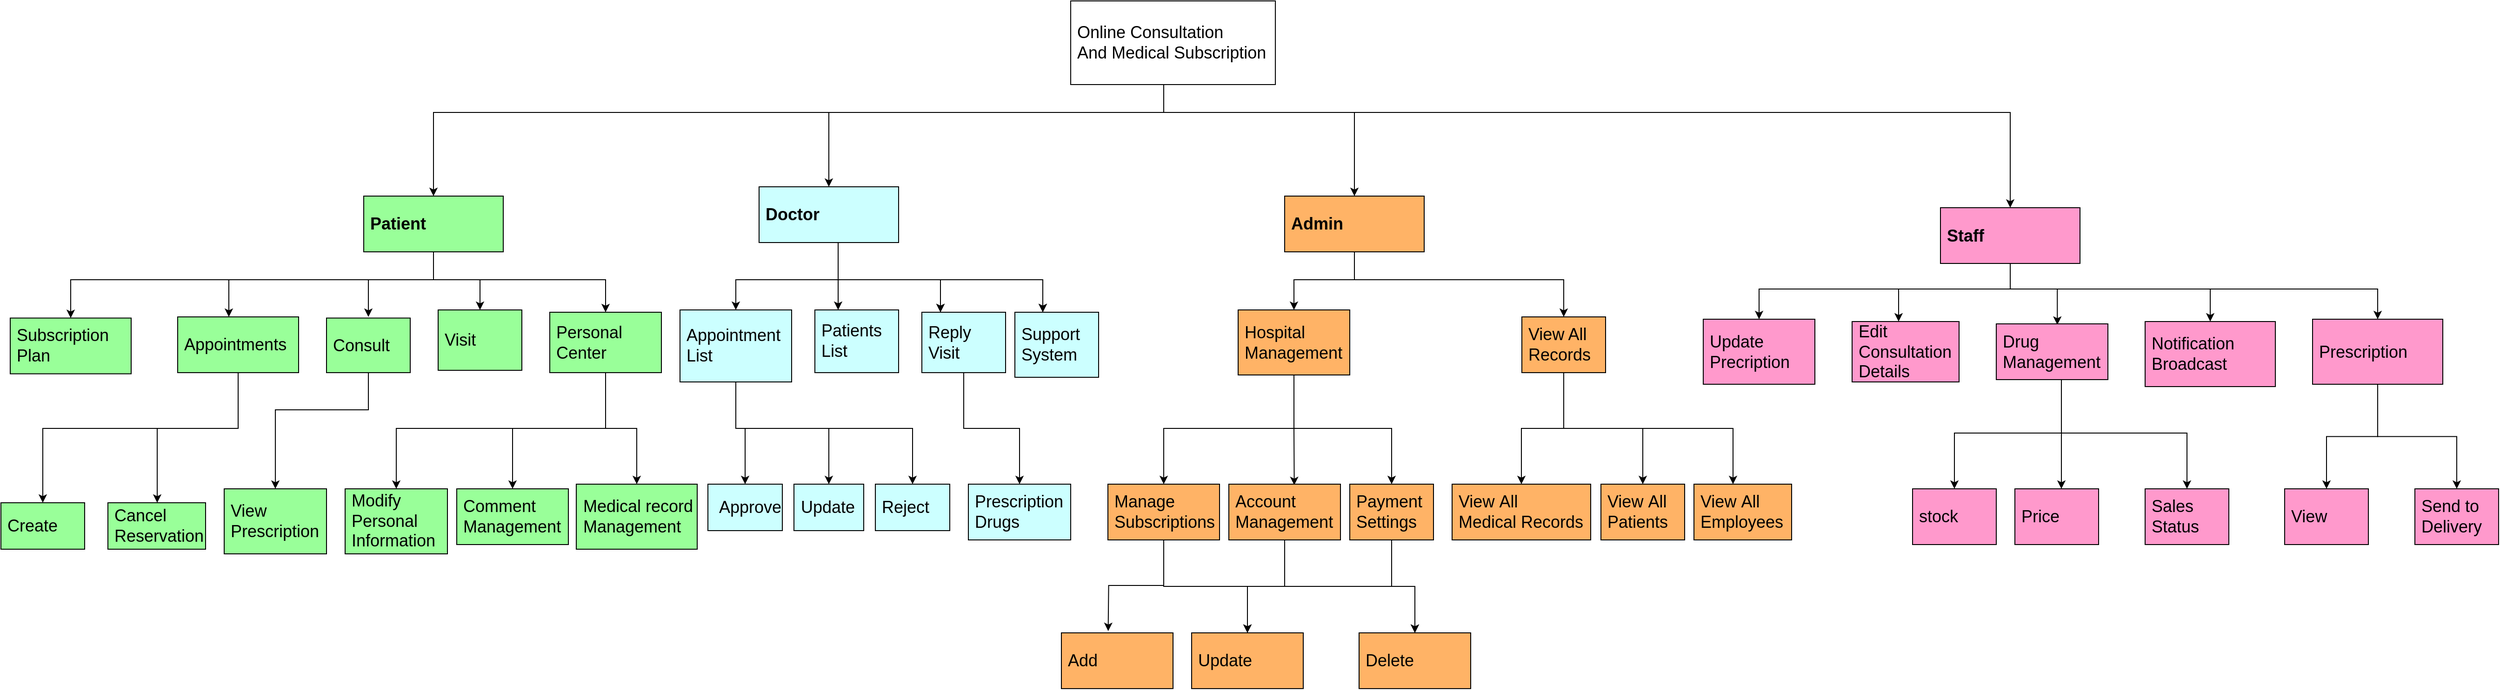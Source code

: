 <mxfile version="20.6.2" type="device"><diagram id="l-Av1DKGfHwBr8O6dY_5" name="第 1 页"><mxGraphModel dx="2896" dy="862" grid="1" gridSize="10" guides="1" tooltips="1" connect="1" arrows="1" fold="1" page="1" pageScale="1" pageWidth="827" pageHeight="1169" math="1" shadow="0"><root><mxCell id="0"/><mxCell id="1" parent="0"/><mxCell id="kLbPaPrknFJaH9j2vubA-74" style="edgeStyle=orthogonalEdgeStyle;rounded=0;orthogonalLoop=1;jettySize=auto;html=1;entryX=0.5;entryY=0;entryDx=0;entryDy=0;fontSize=18;align=left;spacingLeft=5;" parent="1" source="kLbPaPrknFJaH9j2vubA-1" target="kLbPaPrknFJaH9j2vubA-2" edge="1"><mxGeometry relative="1" as="geometry"><Array as="points"><mxPoint x="980" y="140"/><mxPoint x="195" y="140"/></Array></mxGeometry></mxCell><mxCell id="kLbPaPrknFJaH9j2vubA-75" style="edgeStyle=orthogonalEdgeStyle;rounded=0;orthogonalLoop=1;jettySize=auto;html=1;fontSize=18;align=left;spacingLeft=5;" parent="1" source="kLbPaPrknFJaH9j2vubA-1" target="kLbPaPrknFJaH9j2vubA-13" edge="1"><mxGeometry relative="1" as="geometry"><Array as="points"><mxPoint x="980" y="140"/><mxPoint x="620" y="140"/></Array></mxGeometry></mxCell><mxCell id="kLbPaPrknFJaH9j2vubA-76" style="edgeStyle=orthogonalEdgeStyle;rounded=0;orthogonalLoop=1;jettySize=auto;html=1;entryX=0.5;entryY=0;entryDx=0;entryDy=0;fontSize=18;align=left;spacingLeft=5;" parent="1" source="kLbPaPrknFJaH9j2vubA-1" target="kLbPaPrknFJaH9j2vubA-12" edge="1"><mxGeometry relative="1" as="geometry"><Array as="points"><mxPoint x="980" y="140"/><mxPoint x="1185" y="140"/></Array></mxGeometry></mxCell><mxCell id="kLbPaPrknFJaH9j2vubA-77" style="edgeStyle=orthogonalEdgeStyle;rounded=0;orthogonalLoop=1;jettySize=auto;html=1;entryX=0.5;entryY=0;entryDx=0;entryDy=0;fontSize=18;align=left;spacingLeft=5;" parent="1" source="kLbPaPrknFJaH9j2vubA-1" target="kLbPaPrknFJaH9j2vubA-11" edge="1"><mxGeometry relative="1" as="geometry"><Array as="points"><mxPoint x="980" y="140"/><mxPoint x="1890" y="140"/></Array></mxGeometry></mxCell><mxCell id="kLbPaPrknFJaH9j2vubA-1" value="&lt;font style=&quot;font-size: 18px;&quot;&gt;Online Consultation &lt;br&gt;And Medical Subscription&lt;/font&gt;" style="rounded=0;whiteSpace=wrap;html=1;align=left;spacingLeft=5;" parent="1" vertex="1"><mxGeometry x="880" y="20" width="220" height="90" as="geometry"/></mxCell><mxCell id="kLbPaPrknFJaH9j2vubA-68" style="edgeStyle=orthogonalEdgeStyle;rounded=0;orthogonalLoop=1;jettySize=auto;html=1;fontSize=18;align=left;spacingLeft=5;fillColor=#99FF99;" parent="1" source="kLbPaPrknFJaH9j2vubA-2" target="kLbPaPrknFJaH9j2vubA-36" edge="1"><mxGeometry relative="1" as="geometry"><Array as="points"><mxPoint x="195" y="320"/><mxPoint x="-25" y="320"/></Array></mxGeometry></mxCell><mxCell id="kLbPaPrknFJaH9j2vubA-69" style="edgeStyle=orthogonalEdgeStyle;rounded=0;orthogonalLoop=1;jettySize=auto;html=1;fontSize=18;align=left;spacingLeft=5;fillColor=#99FF99;" parent="1" source="kLbPaPrknFJaH9j2vubA-2" edge="1"><mxGeometry relative="1" as="geometry"><Array as="points"><mxPoint x="195" y="320"/><mxPoint x="125" y="320"/></Array><mxPoint x="125" y="360" as="targetPoint"/></mxGeometry></mxCell><mxCell id="kLbPaPrknFJaH9j2vubA-70" style="edgeStyle=orthogonalEdgeStyle;rounded=0;orthogonalLoop=1;jettySize=auto;html=1;entryX=0.5;entryY=0;entryDx=0;entryDy=0;fontSize=18;align=left;spacingLeft=5;fillColor=#99FF99;" parent="1" source="kLbPaPrknFJaH9j2vubA-2" target="kLbPaPrknFJaH9j2vubA-17" edge="1"><mxGeometry relative="1" as="geometry"><Array as="points"><mxPoint x="195" y="320"/><mxPoint x="245" y="320"/></Array></mxGeometry></mxCell><mxCell id="kLbPaPrknFJaH9j2vubA-71" style="edgeStyle=orthogonalEdgeStyle;rounded=0;orthogonalLoop=1;jettySize=auto;html=1;fontSize=18;align=left;spacingLeft=5;fillColor=#99FF99;" parent="1" source="kLbPaPrknFJaH9j2vubA-2" target="kLbPaPrknFJaH9j2vubA-18" edge="1"><mxGeometry relative="1" as="geometry"><Array as="points"><mxPoint x="195" y="320"/><mxPoint x="380" y="320"/></Array></mxGeometry></mxCell><mxCell id="tvXOv0wC0eIWrL4pnnxI-4" style="edgeStyle=orthogonalEdgeStyle;rounded=0;orthogonalLoop=1;jettySize=auto;html=1;fillColor=#99FF99;" edge="1" parent="1" source="kLbPaPrknFJaH9j2vubA-2" target="tvXOv0wC0eIWrL4pnnxI-3"><mxGeometry relative="1" as="geometry"><Array as="points"><mxPoint x="195" y="320"/><mxPoint x="-195" y="320"/></Array></mxGeometry></mxCell><mxCell id="kLbPaPrknFJaH9j2vubA-2" value="&lt;span style=&quot;font-size: 18px;&quot;&gt;&lt;b&gt;Patient&lt;/b&gt;&lt;/span&gt;" style="rounded=0;whiteSpace=wrap;html=1;align=left;spacingLeft=5;fillColor=#99FF99;" parent="1" vertex="1"><mxGeometry x="120" y="230" width="150" height="60" as="geometry"/></mxCell><mxCell id="kLbPaPrknFJaH9j2vubA-60" style="edgeStyle=orthogonalEdgeStyle;rounded=0;orthogonalLoop=1;jettySize=auto;html=1;fontSize=18;align=left;spacingLeft=5;fillColor=#FF99CC;" parent="1" source="kLbPaPrknFJaH9j2vubA-11" target="kLbPaPrknFJaH9j2vubA-26" edge="1"><mxGeometry relative="1" as="geometry"><Array as="points"><mxPoint x="1890" y="330"/><mxPoint x="2105" y="330"/></Array></mxGeometry></mxCell><mxCell id="kLbPaPrknFJaH9j2vubA-87" style="edgeStyle=orthogonalEdgeStyle;rounded=0;orthogonalLoop=1;jettySize=auto;html=1;entryX=0.547;entryY=0.016;entryDx=0;entryDy=0;entryPerimeter=0;fontSize=18;fillColor=#FF99CC;" parent="1" source="kLbPaPrknFJaH9j2vubA-11" target="kLbPaPrknFJaH9j2vubA-23" edge="1"><mxGeometry relative="1" as="geometry"><Array as="points"><mxPoint x="1890" y="330"/><mxPoint x="1941" y="330"/></Array></mxGeometry></mxCell><mxCell id="kLbPaPrknFJaH9j2vubA-88" style="edgeStyle=orthogonalEdgeStyle;rounded=0;orthogonalLoop=1;jettySize=auto;html=1;fontSize=18;fillColor=#FF99CC;" parent="1" source="kLbPaPrknFJaH9j2vubA-11" target="kLbPaPrknFJaH9j2vubA-25" edge="1"><mxGeometry relative="1" as="geometry"><Array as="points"><mxPoint x="1890" y="330"/><mxPoint x="1770" y="330"/></Array></mxGeometry></mxCell><mxCell id="tvXOv0wC0eIWrL4pnnxI-19" style="edgeStyle=orthogonalEdgeStyle;rounded=0;orthogonalLoop=1;jettySize=auto;html=1;fontSize=18;fillColor=#FF99CC;" edge="1" parent="1" source="kLbPaPrknFJaH9j2vubA-11" target="tvXOv0wC0eIWrL4pnnxI-14"><mxGeometry relative="1" as="geometry"><Array as="points"><mxPoint x="1890" y="330"/><mxPoint x="2285" y="330"/></Array></mxGeometry></mxCell><mxCell id="tvXOv0wC0eIWrL4pnnxI-21" style="edgeStyle=orthogonalEdgeStyle;rounded=0;orthogonalLoop=1;jettySize=auto;html=1;entryX=0.5;entryY=0;entryDx=0;entryDy=0;fontSize=18;fillColor=#FF99CC;" edge="1" parent="1" source="kLbPaPrknFJaH9j2vubA-11" target="tvXOv0wC0eIWrL4pnnxI-20"><mxGeometry relative="1" as="geometry"><Array as="points"><mxPoint x="1890" y="330"/><mxPoint x="1620" y="330"/></Array></mxGeometry></mxCell><mxCell id="kLbPaPrknFJaH9j2vubA-11" value="&lt;font style=&quot;font-size: 18px;&quot;&gt;&lt;b&gt;Staff&lt;/b&gt;&lt;/font&gt;" style="rounded=0;whiteSpace=wrap;html=1;align=left;spacingLeft=5;fillColor=#FF99CC;" parent="1" vertex="1"><mxGeometry x="1815" y="242.5" width="150" height="60" as="geometry"/></mxCell><mxCell id="kLbPaPrknFJaH9j2vubA-48" style="edgeStyle=orthogonalEdgeStyle;rounded=0;orthogonalLoop=1;jettySize=auto;html=1;entryX=0.5;entryY=0;entryDx=0;entryDy=0;fontSize=18;align=left;spacingLeft=5;fillColor=#FFB366;" parent="1" source="kLbPaPrknFJaH9j2vubA-12" target="kLbPaPrknFJaH9j2vubA-27" edge="1"><mxGeometry relative="1" as="geometry"><Array as="points"><mxPoint x="1185" y="320"/><mxPoint x="1120" y="320"/></Array></mxGeometry></mxCell><mxCell id="kLbPaPrknFJaH9j2vubA-49" style="edgeStyle=orthogonalEdgeStyle;rounded=0;orthogonalLoop=1;jettySize=auto;html=1;entryX=0.5;entryY=0;entryDx=0;entryDy=0;fontSize=18;align=left;spacingLeft=5;fillColor=#FFB366;" parent="1" source="kLbPaPrknFJaH9j2vubA-12" target="kLbPaPrknFJaH9j2vubA-24" edge="1"><mxGeometry relative="1" as="geometry"><Array as="points"><mxPoint x="1185" y="320"/><mxPoint x="1410" y="320"/></Array></mxGeometry></mxCell><mxCell id="kLbPaPrknFJaH9j2vubA-12" value="&lt;span style=&quot;font-size: 18px;&quot;&gt;&lt;b&gt;Admin&lt;/b&gt;&lt;/span&gt;" style="rounded=0;whiteSpace=wrap;html=1;align=left;spacingLeft=5;fillColor=#FFB366;" parent="1" vertex="1"><mxGeometry x="1110" y="230" width="150" height="60" as="geometry"/></mxCell><mxCell id="kLbPaPrknFJaH9j2vubA-61" style="edgeStyle=orthogonalEdgeStyle;rounded=0;orthogonalLoop=1;jettySize=auto;html=1;fontSize=18;align=left;spacingLeft=5;fillColor=#CCFFFF;" parent="1" source="kLbPaPrknFJaH9j2vubA-13" target="kLbPaPrknFJaH9j2vubA-39" edge="1"><mxGeometry relative="1" as="geometry"><Array as="points"><mxPoint x="630" y="320"/><mxPoint x="850" y="320"/></Array></mxGeometry></mxCell><mxCell id="kLbPaPrknFJaH9j2vubA-62" style="edgeStyle=orthogonalEdgeStyle;rounded=0;orthogonalLoop=1;jettySize=auto;html=1;fontSize=18;align=left;spacingLeft=5;fillColor=#CCFFFF;" parent="1" source="kLbPaPrknFJaH9j2vubA-13" target="kLbPaPrknFJaH9j2vubA-22" edge="1"><mxGeometry relative="1" as="geometry"><Array as="points"><mxPoint x="630" y="320"/><mxPoint x="740" y="320"/></Array></mxGeometry></mxCell><mxCell id="kLbPaPrknFJaH9j2vubA-63" style="edgeStyle=orthogonalEdgeStyle;rounded=0;orthogonalLoop=1;jettySize=auto;html=1;fontSize=18;align=left;spacingLeft=5;fillColor=#CCFFFF;" parent="1" source="kLbPaPrknFJaH9j2vubA-13" target="kLbPaPrknFJaH9j2vubA-21" edge="1"><mxGeometry relative="1" as="geometry"><Array as="points"><mxPoint x="630" y="300"/><mxPoint x="630" y="300"/></Array></mxGeometry></mxCell><mxCell id="kLbPaPrknFJaH9j2vubA-64" style="edgeStyle=orthogonalEdgeStyle;rounded=0;orthogonalLoop=1;jettySize=auto;html=1;fontSize=18;align=left;spacingLeft=5;fillColor=#CCFFFF;" parent="1" source="kLbPaPrknFJaH9j2vubA-13" target="kLbPaPrknFJaH9j2vubA-19" edge="1"><mxGeometry relative="1" as="geometry"><Array as="points"><mxPoint x="630" y="320"/><mxPoint x="520" y="320"/></Array></mxGeometry></mxCell><mxCell id="kLbPaPrknFJaH9j2vubA-13" value="&lt;span style=&quot;font-size: 18px;&quot;&gt;&lt;b&gt;Doctor&lt;/b&gt;&lt;/span&gt;" style="rounded=0;whiteSpace=wrap;html=1;align=left;spacingLeft=5;fillColor=#CCFFFF;" parent="1" vertex="1"><mxGeometry x="545" y="220" width="150" height="60" as="geometry"/></mxCell><mxCell id="kLbPaPrknFJaH9j2vubA-93" style="edgeStyle=orthogonalEdgeStyle;rounded=0;orthogonalLoop=1;jettySize=auto;html=1;entryX=0.5;entryY=0;entryDx=0;entryDy=0;fontSize=18;fillColor=#99FF99;" parent="1" target="kLbPaPrknFJaH9j2vubA-37" edge="1"><mxGeometry relative="1" as="geometry"><mxPoint x="125" y="420" as="sourcePoint"/><Array as="points"><mxPoint x="125" y="460"/><mxPoint x="25" y="460"/></Array></mxGeometry></mxCell><mxCell id="kLbPaPrknFJaH9j2vubA-16" value="&lt;font style=&quot;font-size: 18px;&quot;&gt;Reject&lt;/font&gt;" style="rounded=0;whiteSpace=wrap;html=1;align=left;spacingLeft=5;fillColor=#CCFFFF;" parent="1" vertex="1"><mxGeometry x="670" y="540" width="80" height="50" as="geometry"/></mxCell><mxCell id="kLbPaPrknFJaH9j2vubA-17" value="&lt;span style=&quot;font-size: 18px;&quot;&gt;Visit&lt;/span&gt;" style="rounded=0;whiteSpace=wrap;html=1;align=left;spacingLeft=5;fillColor=#99FF99;" parent="1" vertex="1"><mxGeometry x="200" y="352.5" width="90" height="65" as="geometry"/></mxCell><mxCell id="kLbPaPrknFJaH9j2vubA-103" style="edgeStyle=orthogonalEdgeStyle;rounded=0;orthogonalLoop=1;jettySize=auto;html=1;fontSize=18;fillColor=#99FF99;" parent="1" source="kLbPaPrknFJaH9j2vubA-18" target="kLbPaPrknFJaH9j2vubA-31" edge="1"><mxGeometry relative="1" as="geometry"><Array as="points"><mxPoint x="380" y="480"/><mxPoint x="155" y="480"/></Array></mxGeometry></mxCell><mxCell id="kLbPaPrknFJaH9j2vubA-104" style="edgeStyle=orthogonalEdgeStyle;rounded=0;orthogonalLoop=1;jettySize=auto;html=1;fontSize=18;fillColor=#99FF99;" parent="1" source="kLbPaPrknFJaH9j2vubA-18" target="kLbPaPrknFJaH9j2vubA-30" edge="1"><mxGeometry relative="1" as="geometry"><Array as="points"><mxPoint x="380" y="480"/><mxPoint x="280" y="480"/></Array></mxGeometry></mxCell><mxCell id="kLbPaPrknFJaH9j2vubA-105" style="edgeStyle=orthogonalEdgeStyle;rounded=0;orthogonalLoop=1;jettySize=auto;html=1;fontSize=18;fillColor=#99FF99;" parent="1" source="kLbPaPrknFJaH9j2vubA-18" target="kLbPaPrknFJaH9j2vubA-29" edge="1"><mxGeometry relative="1" as="geometry"/></mxCell><mxCell id="kLbPaPrknFJaH9j2vubA-18" value="&lt;div&gt;&lt;span style=&quot;font-size: 18px;&quot;&gt;Personal Center&lt;/span&gt;&lt;/div&gt;" style="rounded=0;whiteSpace=wrap;html=1;align=left;spacingLeft=5;fillColor=#99FF99;" parent="1" vertex="1"><mxGeometry x="320" y="355" width="120" height="65" as="geometry"/></mxCell><mxCell id="kLbPaPrknFJaH9j2vubA-102" style="edgeStyle=orthogonalEdgeStyle;rounded=0;orthogonalLoop=1;jettySize=auto;html=1;entryX=0.5;entryY=0;entryDx=0;entryDy=0;fontSize=18;fillColor=#CCFFFF;" parent="1" source="kLbPaPrknFJaH9j2vubA-19" target="kLbPaPrknFJaH9j2vubA-16" edge="1"><mxGeometry relative="1" as="geometry"><Array as="points"><mxPoint x="520" y="480"/><mxPoint x="710" y="480"/></Array></mxGeometry></mxCell><mxCell id="tvXOv0wC0eIWrL4pnnxI-22" style="edgeStyle=orthogonalEdgeStyle;rounded=0;orthogonalLoop=1;jettySize=auto;html=1;entryX=0.5;entryY=0;entryDx=0;entryDy=0;fontSize=18;fillColor=#CCFFFF;" edge="1" parent="1" source="kLbPaPrknFJaH9j2vubA-19" target="kLbPaPrknFJaH9j2vubA-28"><mxGeometry relative="1" as="geometry"><Array as="points"><mxPoint x="520" y="480"/><mxPoint x="530" y="480"/></Array></mxGeometry></mxCell><mxCell id="tvXOv0wC0eIWrL4pnnxI-23" style="edgeStyle=orthogonalEdgeStyle;rounded=0;orthogonalLoop=1;jettySize=auto;html=1;entryX=0.5;entryY=0;entryDx=0;entryDy=0;fontSize=18;fillColor=#CCFFFF;" edge="1" parent="1" source="kLbPaPrknFJaH9j2vubA-19" target="tvXOv0wC0eIWrL4pnnxI-5"><mxGeometry relative="1" as="geometry"><Array as="points"><mxPoint x="520" y="480"/><mxPoint x="620" y="480"/></Array></mxGeometry></mxCell><mxCell id="kLbPaPrknFJaH9j2vubA-19" value="&lt;div&gt;&lt;span style=&quot;font-size: 18px;&quot;&gt;Appointment&lt;/span&gt;&lt;/div&gt;&lt;div&gt;&lt;span style=&quot;font-size: 18px;&quot;&gt;List&lt;/span&gt;&lt;/div&gt;" style="rounded=0;whiteSpace=wrap;html=1;align=left;spacingLeft=5;fillColor=#CCFFFF;" parent="1" vertex="1"><mxGeometry x="460" y="352.5" width="120" height="77.5" as="geometry"/></mxCell><mxCell id="kLbPaPrknFJaH9j2vubA-21" value="&lt;span style=&quot;font-size: 18px;&quot;&gt;Patients&lt;br&gt;List&lt;/span&gt;" style="rounded=0;whiteSpace=wrap;html=1;align=left;spacingLeft=5;fillColor=#CCFFFF;" parent="1" vertex="1"><mxGeometry x="605" y="352.5" width="90" height="67.5" as="geometry"/></mxCell><mxCell id="kLbPaPrknFJaH9j2vubA-100" style="edgeStyle=orthogonalEdgeStyle;rounded=0;orthogonalLoop=1;jettySize=auto;html=1;entryX=0.5;entryY=0;entryDx=0;entryDy=0;fontSize=18;fillColor=#CCFFFF;" parent="1" source="kLbPaPrknFJaH9j2vubA-22" target="kLbPaPrknFJaH9j2vubA-40" edge="1"><mxGeometry relative="1" as="geometry"/></mxCell><mxCell id="kLbPaPrknFJaH9j2vubA-22" value="&lt;span style=&quot;font-size: 18px;&quot;&gt;Reply&amp;nbsp;&lt;/span&gt;&lt;br style=&quot;font-size: 18px;&quot;&gt;&lt;span style=&quot;font-size: 18px;&quot;&gt;Visit&lt;/span&gt;" style="rounded=0;whiteSpace=wrap;html=1;align=left;spacingLeft=5;fillColor=#CCFFFF;" parent="1" vertex="1"><mxGeometry x="720" y="355" width="90" height="65" as="geometry"/></mxCell><mxCell id="kLbPaPrknFJaH9j2vubA-89" style="edgeStyle=orthogonalEdgeStyle;rounded=0;orthogonalLoop=1;jettySize=auto;html=1;entryX=0.5;entryY=0;entryDx=0;entryDy=0;fontSize=18;fillColor=#FF99CC;" parent="1" source="kLbPaPrknFJaH9j2vubA-23" target="kLbPaPrknFJaH9j2vubA-52" edge="1"><mxGeometry relative="1" as="geometry"><Array as="points"><mxPoint x="1945" y="485"/><mxPoint x="1830" y="485"/></Array></mxGeometry></mxCell><mxCell id="kLbPaPrknFJaH9j2vubA-91" style="edgeStyle=orthogonalEdgeStyle;rounded=0;orthogonalLoop=1;jettySize=auto;html=1;entryX=0.5;entryY=0;entryDx=0;entryDy=0;fontSize=18;fillColor=#FF99CC;" parent="1" source="kLbPaPrknFJaH9j2vubA-23" target="kLbPaPrknFJaH9j2vubA-56" edge="1"><mxGeometry relative="1" as="geometry"><Array as="points"><mxPoint x="1945" y="485"/><mxPoint x="2080" y="485"/></Array></mxGeometry></mxCell><mxCell id="kLbPaPrknFJaH9j2vubA-92" style="edgeStyle=orthogonalEdgeStyle;rounded=0;orthogonalLoop=1;jettySize=auto;html=1;fontSize=18;fillColor=#FF99CC;" parent="1" source="kLbPaPrknFJaH9j2vubA-23" target="kLbPaPrknFJaH9j2vubA-53" edge="1"><mxGeometry relative="1" as="geometry"><Array as="points"><mxPoint x="1945" y="515"/><mxPoint x="1945" y="515"/></Array></mxGeometry></mxCell><mxCell id="kLbPaPrknFJaH9j2vubA-23" value="&lt;div&gt;&lt;/div&gt;&lt;span style=&quot;font-size: 18px;&quot;&gt;Drug Management&lt;/span&gt;" style="rounded=0;whiteSpace=wrap;html=1;align=left;spacingLeft=5;fillColor=#FF99CC;" parent="1" vertex="1"><mxGeometry x="1875" y="367.5" width="120" height="60" as="geometry"/></mxCell><mxCell id="kLbPaPrknFJaH9j2vubA-42" style="edgeStyle=orthogonalEdgeStyle;rounded=0;orthogonalLoop=1;jettySize=auto;html=1;entryX=0.5;entryY=0;entryDx=0;entryDy=0;fontSize=18;align=left;spacingLeft=5;fillColor=#FFB366;" parent="1" source="kLbPaPrknFJaH9j2vubA-24" target="kLbPaPrknFJaH9j2vubA-35" edge="1"><mxGeometry relative="1" as="geometry"/></mxCell><mxCell id="kLbPaPrknFJaH9j2vubA-94" style="edgeStyle=orthogonalEdgeStyle;rounded=0;orthogonalLoop=1;jettySize=auto;html=1;entryX=0.5;entryY=0;entryDx=0;entryDy=0;fontSize=18;fillColor=#FFB366;" parent="1" source="kLbPaPrknFJaH9j2vubA-24" target="kLbPaPrknFJaH9j2vubA-34" edge="1"><mxGeometry relative="1" as="geometry"/></mxCell><mxCell id="kLbPaPrknFJaH9j2vubA-95" style="edgeStyle=orthogonalEdgeStyle;rounded=0;orthogonalLoop=1;jettySize=auto;html=1;fontSize=18;fillColor=#FFB366;" parent="1" source="kLbPaPrknFJaH9j2vubA-24" target="kLbPaPrknFJaH9j2vubA-32" edge="1"><mxGeometry relative="1" as="geometry"><Array as="points"><mxPoint x="1410" y="480"/><mxPoint x="1592" y="480"/></Array></mxGeometry></mxCell><mxCell id="kLbPaPrknFJaH9j2vubA-24" value="&lt;div&gt;&lt;span style=&quot;font-size: 18px;&quot;&gt;View All Records&lt;/span&gt;&lt;/div&gt;" style="rounded=0;whiteSpace=wrap;html=1;align=left;spacingLeft=5;fillColor=#FFB366;" parent="1" vertex="1"><mxGeometry x="1365" y="360" width="90" height="60" as="geometry"/></mxCell><mxCell id="kLbPaPrknFJaH9j2vubA-25" value="&lt;span style=&quot;font-size: 18px;&quot;&gt;Edit Consultation Details&lt;/span&gt;" style="rounded=0;whiteSpace=wrap;html=1;align=left;spacingLeft=5;fillColor=#FF99CC;" parent="1" vertex="1"><mxGeometry x="1720" y="365" width="115" height="65" as="geometry"/></mxCell><mxCell id="kLbPaPrknFJaH9j2vubA-26" value="&lt;span style=&quot;font-size: 18px;&quot;&gt;Notification Broadcast&lt;/span&gt;" style="rounded=0;whiteSpace=wrap;html=1;align=left;spacingLeft=5;fillColor=#FF99CC;" parent="1" vertex="1"><mxGeometry x="2035" y="365" width="140" height="70" as="geometry"/></mxCell><mxCell id="kLbPaPrknFJaH9j2vubA-97" style="edgeStyle=orthogonalEdgeStyle;rounded=0;orthogonalLoop=1;jettySize=auto;html=1;entryX=0.5;entryY=0;entryDx=0;entryDy=0;fontSize=18;fillColor=#FFB366;" parent="1" source="kLbPaPrknFJaH9j2vubA-27" target="kLbPaPrknFJaH9j2vubA-33" edge="1"><mxGeometry relative="1" as="geometry"><Array as="points"><mxPoint x="1120" y="480"/><mxPoint x="980" y="480"/></Array></mxGeometry></mxCell><mxCell id="kLbPaPrknFJaH9j2vubA-98" style="edgeStyle=orthogonalEdgeStyle;rounded=0;orthogonalLoop=1;jettySize=auto;html=1;entryX=0.586;entryY=0.017;entryDx=0;entryDy=0;entryPerimeter=0;fontSize=18;fillColor=#FFB366;" parent="1" source="kLbPaPrknFJaH9j2vubA-27" target="kLbPaPrknFJaH9j2vubA-44" edge="1"><mxGeometry relative="1" as="geometry"/></mxCell><mxCell id="kLbPaPrknFJaH9j2vubA-99" style="edgeStyle=orthogonalEdgeStyle;rounded=0;orthogonalLoop=1;jettySize=auto;html=1;fontSize=18;fillColor=#FFB366;" parent="1" source="kLbPaPrknFJaH9j2vubA-27" target="kLbPaPrknFJaH9j2vubA-50" edge="1"><mxGeometry relative="1" as="geometry"><Array as="points"><mxPoint x="1120" y="480"/><mxPoint x="1225" y="480"/></Array></mxGeometry></mxCell><mxCell id="kLbPaPrknFJaH9j2vubA-27" value="&lt;div&gt;&lt;span style=&quot;font-size: 18px;&quot;&gt;Hospital Management&lt;/span&gt;&lt;/div&gt;" style="rounded=0;whiteSpace=wrap;html=1;align=left;spacingLeft=5;fillColor=#FFB366;" parent="1" vertex="1"><mxGeometry x="1060" y="352.5" width="120" height="70" as="geometry"/></mxCell><mxCell id="kLbPaPrknFJaH9j2vubA-28" value="&lt;font style=&quot;font-size: 18px;&quot;&gt;&lt;font style=&quot;&quot;&gt;&amp;nbsp;Appr&lt;/font&gt;ove&lt;/font&gt;" style="rounded=0;whiteSpace=wrap;html=1;align=left;spacingLeft=5;fillColor=#CCFFFF;" parent="1" vertex="1"><mxGeometry x="490" y="540" width="80" height="50" as="geometry"/></mxCell><mxCell id="kLbPaPrknFJaH9j2vubA-29" value="&lt;div&gt;&lt;span style=&quot;font-size: 18px;&quot;&gt;Medical record Management&lt;/span&gt;&lt;/div&gt;" style="rounded=0;whiteSpace=wrap;html=1;align=left;spacingLeft=5;fillColor=#99FF99;" parent="1" vertex="1"><mxGeometry x="348.5" y="540" width="130" height="70" as="geometry"/></mxCell><mxCell id="kLbPaPrknFJaH9j2vubA-30" value="&lt;div&gt;&lt;span style=&quot;font-size: 18px;&quot;&gt;Comment Management&lt;/span&gt;&lt;/div&gt;" style="rounded=0;whiteSpace=wrap;html=1;align=left;spacingLeft=5;fillColor=#99FF99;" parent="1" vertex="1"><mxGeometry x="220" y="545" width="120" height="60" as="geometry"/></mxCell><mxCell id="kLbPaPrknFJaH9j2vubA-31" value="&lt;div&gt;&lt;span style=&quot;font-size: 18px;&quot;&gt;Modify Personal Information&lt;/span&gt;&lt;/div&gt;" style="rounded=0;whiteSpace=wrap;html=1;align=left;spacingLeft=5;fillColor=#99FF99;" parent="1" vertex="1"><mxGeometry x="100" y="545" width="110" height="70" as="geometry"/></mxCell><mxCell id="kLbPaPrknFJaH9j2vubA-32" value="&lt;div&gt;&lt;span style=&quot;font-size: 18px;&quot;&gt;View&amp;nbsp;&lt;/span&gt;&lt;span style=&quot;font-size: 18px; background-color: initial;&quot;&gt;All Employees&lt;/span&gt;&lt;/div&gt;" style="rounded=0;whiteSpace=wrap;html=1;align=left;spacingLeft=5;fillColor=#FFB366;" parent="1" vertex="1"><mxGeometry x="1550" y="540" width="105" height="60" as="geometry"/></mxCell><mxCell id="tvXOv0wC0eIWrL4pnnxI-9" style="edgeStyle=orthogonalEdgeStyle;rounded=0;orthogonalLoop=1;jettySize=auto;html=1;entryX=0.419;entryY=-0.032;entryDx=0;entryDy=0;entryPerimeter=0;fontSize=18;fillColor=#FFB366;" edge="1" parent="1" source="kLbPaPrknFJaH9j2vubA-33"><mxGeometry relative="1" as="geometry"><mxPoint x="920.28" y="698.08" as="targetPoint"/></mxGeometry></mxCell><mxCell id="tvXOv0wC0eIWrL4pnnxI-10" style="edgeStyle=orthogonalEdgeStyle;rounded=0;orthogonalLoop=1;jettySize=auto;html=1;entryX=0.5;entryY=0;entryDx=0;entryDy=0;fontSize=18;fillColor=#FFB366;" edge="1" parent="1" source="kLbPaPrknFJaH9j2vubA-33" target="tvXOv0wC0eIWrL4pnnxI-7"><mxGeometry relative="1" as="geometry"/></mxCell><mxCell id="tvXOv0wC0eIWrL4pnnxI-11" style="edgeStyle=orthogonalEdgeStyle;rounded=0;orthogonalLoop=1;jettySize=auto;html=1;fontSize=18;fillColor=#FFB366;" edge="1" parent="1" source="kLbPaPrknFJaH9j2vubA-33" target="tvXOv0wC0eIWrL4pnnxI-8"><mxGeometry relative="1" as="geometry"><Array as="points"><mxPoint x="980" y="650"/><mxPoint x="1250" y="650"/></Array></mxGeometry></mxCell><mxCell id="kLbPaPrknFJaH9j2vubA-33" value="&lt;span style=&quot;font-size: 18px;&quot;&gt;Manage Subscriptions&lt;/span&gt;" style="rounded=0;whiteSpace=wrap;html=1;align=left;spacingLeft=5;fillColor=#FFB366;" parent="1" vertex="1"><mxGeometry x="920" y="540" width="120" height="60" as="geometry"/></mxCell><mxCell id="kLbPaPrknFJaH9j2vubA-34" value="&lt;div&gt;&lt;span style=&quot;font-size: 18px;&quot;&gt;View&amp;nbsp;&lt;/span&gt;&lt;span style=&quot;font-size: 18px; background-color: initial;&quot;&gt;All&amp;nbsp;&lt;/span&gt;&lt;/div&gt;&lt;div&gt;&lt;span style=&quot;font-size: 18px;&quot;&gt;Medical Records&lt;/span&gt;&lt;/div&gt;" style="rounded=0;whiteSpace=wrap;html=1;align=left;spacingLeft=5;fillColor=#FFB366;" parent="1" vertex="1"><mxGeometry x="1290" y="540" width="149" height="60" as="geometry"/></mxCell><mxCell id="kLbPaPrknFJaH9j2vubA-35" value="&lt;div&gt;&lt;span style=&quot;font-size: 18px;&quot;&gt;View&amp;nbsp;&lt;/span&gt;&lt;span style=&quot;font-size: 18px; background-color: initial;&quot;&gt;All Patients&lt;/span&gt;&lt;/div&gt;" style="rounded=0;whiteSpace=wrap;html=1;align=left;spacingLeft=5;fillColor=#FFB366;" parent="1" vertex="1"><mxGeometry x="1450" y="540" width="90" height="60" as="geometry"/></mxCell><mxCell id="tvXOv0wC0eIWrL4pnnxI-24" style="edgeStyle=orthogonalEdgeStyle;rounded=0;orthogonalLoop=1;jettySize=auto;html=1;entryX=0.5;entryY=0;entryDx=0;entryDy=0;fontSize=18;fillColor=#99FF99;" edge="1" parent="1" source="kLbPaPrknFJaH9j2vubA-36" target="tvXOv0wC0eIWrL4pnnxI-2"><mxGeometry relative="1" as="geometry"><Array as="points"><mxPoint x="-15" y="480"/><mxPoint x="-225" y="480"/></Array></mxGeometry></mxCell><mxCell id="tvXOv0wC0eIWrL4pnnxI-25" style="edgeStyle=orthogonalEdgeStyle;rounded=0;orthogonalLoop=1;jettySize=auto;html=1;entryX=0.5;entryY=0;entryDx=0;entryDy=0;fontSize=18;fillColor=#99FF99;" edge="1" parent="1" source="kLbPaPrknFJaH9j2vubA-36" target="tvXOv0wC0eIWrL4pnnxI-1"><mxGeometry relative="1" as="geometry"><Array as="points"><mxPoint x="-15" y="480"/><mxPoint x="-102" y="480"/><mxPoint x="-102" y="560"/></Array></mxGeometry></mxCell><mxCell id="kLbPaPrknFJaH9j2vubA-36" value="&lt;div style=&quot;&quot;&gt;&lt;span style=&quot;font-size: 18px; background-color: initial;&quot;&gt;Appointments&amp;nbsp;&lt;/span&gt;&lt;/div&gt;" style="rounded=0;whiteSpace=wrap;html=1;align=left;spacingLeft=5;fillColor=#99FF99;" parent="1" vertex="1"><mxGeometry x="-80" y="360" width="130" height="60" as="geometry"/></mxCell><mxCell id="kLbPaPrknFJaH9j2vubA-37" value="&lt;div&gt;&lt;span style=&quot;font-size: 18px;&quot;&gt;View Prescription&lt;/span&gt;&lt;/div&gt;" style="rounded=0;whiteSpace=wrap;html=1;align=left;spacingLeft=5;fillColor=#99FF99;" parent="1" vertex="1"><mxGeometry x="-30" y="545" width="110" height="70" as="geometry"/></mxCell><mxCell id="kLbPaPrknFJaH9j2vubA-39" value="&lt;font style=&quot;font-size: 18px;&quot;&gt;Support System&lt;br&gt;&lt;/font&gt;" style="rounded=0;whiteSpace=wrap;html=1;align=left;spacingLeft=5;fillColor=#CCFFFF;" parent="1" vertex="1"><mxGeometry x="820" y="355" width="90" height="70" as="geometry"/></mxCell><mxCell id="kLbPaPrknFJaH9j2vubA-40" value="&lt;div&gt;&lt;div&gt;&lt;span style=&quot;font-size: 18px;&quot;&gt;Prescription Drugs&lt;/span&gt;&lt;/div&gt;&lt;/div&gt;" style="rounded=0;whiteSpace=wrap;html=1;align=left;spacingLeft=5;fillColor=#CCFFFF;" parent="1" vertex="1"><mxGeometry x="770" y="540" width="110" height="60" as="geometry"/></mxCell><mxCell id="tvXOv0wC0eIWrL4pnnxI-12" style="edgeStyle=orthogonalEdgeStyle;rounded=0;orthogonalLoop=1;jettySize=auto;html=1;entryX=0.5;entryY=0;entryDx=0;entryDy=0;fontSize=18;fillColor=#FFB366;" edge="1" parent="1" source="kLbPaPrknFJaH9j2vubA-44" target="tvXOv0wC0eIWrL4pnnxI-7"><mxGeometry relative="1" as="geometry"/></mxCell><mxCell id="kLbPaPrknFJaH9j2vubA-44" value="&lt;div&gt;&lt;span style=&quot;font-size: 18px;&quot;&gt;Account Management&lt;/span&gt;&lt;/div&gt;" style="rounded=0;whiteSpace=wrap;html=1;align=left;spacingLeft=5;fillColor=#FFB366;" parent="1" vertex="1"><mxGeometry x="1050" y="540" width="120" height="60" as="geometry"/></mxCell><mxCell id="tvXOv0wC0eIWrL4pnnxI-13" style="edgeStyle=orthogonalEdgeStyle;rounded=0;orthogonalLoop=1;jettySize=auto;html=1;entryX=0.5;entryY=0;entryDx=0;entryDy=0;fontSize=18;fillColor=#FFB366;" edge="1" parent="1" source="kLbPaPrknFJaH9j2vubA-50" target="tvXOv0wC0eIWrL4pnnxI-8"><mxGeometry relative="1" as="geometry"/></mxCell><mxCell id="kLbPaPrknFJaH9j2vubA-50" value="&lt;div&gt;&lt;span style=&quot;font-size: 18px;&quot;&gt;Payment Settings&lt;/span&gt;&lt;/div&gt;" style="rounded=0;whiteSpace=wrap;html=1;align=left;spacingLeft=5;fillColor=#FFB366;" parent="1" vertex="1"><mxGeometry x="1180" y="540" width="90" height="60" as="geometry"/></mxCell><mxCell id="kLbPaPrknFJaH9j2vubA-52" value="&lt;span style=&quot;font-size: 18px;&quot;&gt;stock&lt;/span&gt;" style="rounded=0;whiteSpace=wrap;html=1;align=left;spacingLeft=5;fillColor=#FF99CC;" parent="1" vertex="1"><mxGeometry x="1785" y="545" width="90" height="60" as="geometry"/></mxCell><mxCell id="kLbPaPrknFJaH9j2vubA-53" value="&lt;font style=&quot;font-size: 18px;&quot;&gt;Price&lt;/font&gt;" style="rounded=0;whiteSpace=wrap;html=1;align=left;spacingLeft=5;fillColor=#FF99CC;" parent="1" vertex="1"><mxGeometry x="1895" y="545" width="90" height="60" as="geometry"/></mxCell><mxCell id="kLbPaPrknFJaH9j2vubA-56" value="&lt;div&gt;&lt;span style=&quot;font-size: 18px;&quot;&gt;Sales Status&lt;/span&gt;&lt;/div&gt;" style="rounded=0;whiteSpace=wrap;html=1;align=left;spacingLeft=5;fillColor=#FF99CC;" parent="1" vertex="1"><mxGeometry x="2035" y="545" width="90" height="60" as="geometry"/></mxCell><mxCell id="kLbPaPrknFJaH9j2vubA-78" style="edgeStyle=orthogonalEdgeStyle;rounded=0;orthogonalLoop=1;jettySize=auto;html=1;fontSize=18;align=left;spacingLeft=5;fillColor=#CCFFFF;" parent="1" source="kLbPaPrknFJaH9j2vubA-13" target="kLbPaPrknFJaH9j2vubA-22" edge="1"><mxGeometry relative="1" as="geometry"><mxPoint x="620" y="280" as="sourcePoint"/><mxPoint x="740" y="355" as="targetPoint"/><Array as="points"><mxPoint x="630" y="320"/><mxPoint x="740" y="320"/></Array></mxGeometry></mxCell><mxCell id="kLbPaPrknFJaH9j2vubA-79" style="edgeStyle=orthogonalEdgeStyle;rounded=0;orthogonalLoop=1;jettySize=auto;html=1;fontSize=18;align=left;spacingLeft=5;fillColor=#CCFFFF;" parent="1" source="kLbPaPrknFJaH9j2vubA-13" target="kLbPaPrknFJaH9j2vubA-39" edge="1"><mxGeometry relative="1" as="geometry"><mxPoint x="620" y="280" as="sourcePoint"/><mxPoint x="850" y="355" as="targetPoint"/><Array as="points"><mxPoint x="630" y="320"/><mxPoint x="850" y="320"/></Array></mxGeometry></mxCell><mxCell id="tvXOv0wC0eIWrL4pnnxI-1" value="&lt;span style=&quot;font-size: 18px;&quot;&gt;Cancel Reservation&lt;/span&gt;" style="rounded=0;whiteSpace=wrap;html=1;align=left;spacingLeft=5;fillColor=#99FF99;" vertex="1" parent="1"><mxGeometry x="-155" y="560" width="105" height="50" as="geometry"/></mxCell><mxCell id="tvXOv0wC0eIWrL4pnnxI-2" value="&lt;span style=&quot;font-size: 18px;&quot;&gt;Create&lt;br&gt;&lt;/span&gt;" style="rounded=0;whiteSpace=wrap;html=1;align=left;spacingLeft=5;fillColor=#99FF99;" vertex="1" parent="1"><mxGeometry x="-270" y="560" width="90" height="50" as="geometry"/></mxCell><mxCell id="tvXOv0wC0eIWrL4pnnxI-3" value="&lt;div style=&quot;&quot;&gt;&lt;span style=&quot;font-size: 18px;&quot;&gt;Subscription Plan&lt;/span&gt;&lt;br&gt;&lt;/div&gt;" style="rounded=0;whiteSpace=wrap;html=1;align=left;spacingLeft=5;fillColor=#99FF99;" vertex="1" parent="1"><mxGeometry x="-260" y="361.25" width="130" height="60" as="geometry"/></mxCell><mxCell id="tvXOv0wC0eIWrL4pnnxI-5" value="&lt;font style=&quot;font-size: 18px;&quot;&gt;Update&lt;/font&gt;" style="rounded=0;whiteSpace=wrap;html=1;align=left;spacingLeft=5;fillColor=#CCFFFF;" vertex="1" parent="1"><mxGeometry x="582.5" y="540" width="75" height="50" as="geometry"/></mxCell><mxCell id="tvXOv0wC0eIWrL4pnnxI-6" value="&lt;span style=&quot;font-size: 18px;&quot;&gt;Add&lt;/span&gt;" style="rounded=0;whiteSpace=wrap;html=1;align=left;spacingLeft=5;fillColor=#FFB366;" vertex="1" parent="1"><mxGeometry x="870" y="700" width="120" height="60" as="geometry"/></mxCell><mxCell id="tvXOv0wC0eIWrL4pnnxI-7" value="&lt;span style=&quot;font-size: 18px;&quot;&gt;Update&lt;/span&gt;" style="rounded=0;whiteSpace=wrap;html=1;align=left;spacingLeft=5;fillColor=#FFB366;" vertex="1" parent="1"><mxGeometry x="1010" y="700" width="120" height="60" as="geometry"/></mxCell><mxCell id="tvXOv0wC0eIWrL4pnnxI-8" value="&lt;span style=&quot;font-size: 18px;&quot;&gt;Delete&lt;/span&gt;" style="rounded=0;whiteSpace=wrap;html=1;align=left;spacingLeft=5;fillColor=#FFB366;" vertex="1" parent="1"><mxGeometry x="1190" y="700" width="120" height="60" as="geometry"/></mxCell><mxCell id="tvXOv0wC0eIWrL4pnnxI-17" style="edgeStyle=orthogonalEdgeStyle;rounded=0;orthogonalLoop=1;jettySize=auto;html=1;entryX=0.5;entryY=0;entryDx=0;entryDy=0;fontSize=18;fillColor=#FF99CC;" edge="1" parent="1" source="tvXOv0wC0eIWrL4pnnxI-14" target="tvXOv0wC0eIWrL4pnnxI-15"><mxGeometry relative="1" as="geometry"/></mxCell><mxCell id="tvXOv0wC0eIWrL4pnnxI-18" style="edgeStyle=orthogonalEdgeStyle;rounded=0;orthogonalLoop=1;jettySize=auto;html=1;entryX=0.5;entryY=0;entryDx=0;entryDy=0;fontSize=18;fillColor=#FF99CC;" edge="1" parent="1" source="tvXOv0wC0eIWrL4pnnxI-14" target="tvXOv0wC0eIWrL4pnnxI-16"><mxGeometry relative="1" as="geometry"/></mxCell><mxCell id="tvXOv0wC0eIWrL4pnnxI-14" value="&lt;span style=&quot;font-size: 18px;&quot;&gt;Prescription&lt;/span&gt;" style="rounded=0;whiteSpace=wrap;html=1;align=left;spacingLeft=5;fillColor=#FF99CC;" vertex="1" parent="1"><mxGeometry x="2215" y="362.5" width="140" height="70" as="geometry"/></mxCell><mxCell id="tvXOv0wC0eIWrL4pnnxI-15" value="&lt;span style=&quot;font-size: 18px;&quot;&gt;View&amp;nbsp;&lt;/span&gt;" style="rounded=0;whiteSpace=wrap;html=1;align=left;spacingLeft=5;fillColor=#FF99CC;" vertex="1" parent="1"><mxGeometry x="2185" y="545" width="90" height="60" as="geometry"/></mxCell><mxCell id="tvXOv0wC0eIWrL4pnnxI-16" value="&lt;span style=&quot;font-size: 18px;&quot;&gt;Send to Delivery&lt;/span&gt;" style="rounded=0;whiteSpace=wrap;html=1;align=left;spacingLeft=5;fillColor=#FF99CC;" vertex="1" parent="1"><mxGeometry x="2325" y="545" width="90" height="60" as="geometry"/></mxCell><mxCell id="tvXOv0wC0eIWrL4pnnxI-20" value="&lt;span style=&quot;font-size: 18px;&quot;&gt;Update Precription&lt;/span&gt;" style="rounded=0;whiteSpace=wrap;html=1;align=left;spacingLeft=5;fillColor=#FF99CC;" vertex="1" parent="1"><mxGeometry x="1560" y="362.5" width="120" height="70" as="geometry"/></mxCell><mxCell id="tvXOv0wC0eIWrL4pnnxI-26" value="&lt;span style=&quot;font-size: 18px;&quot;&gt;Consult&lt;/span&gt;" style="rounded=0;whiteSpace=wrap;html=1;align=left;spacingLeft=5;fillColor=#99FF99;" vertex="1" parent="1"><mxGeometry x="80" y="361.25" width="90" height="58.75" as="geometry"/></mxCell></root></mxGraphModel></diagram></mxfile>